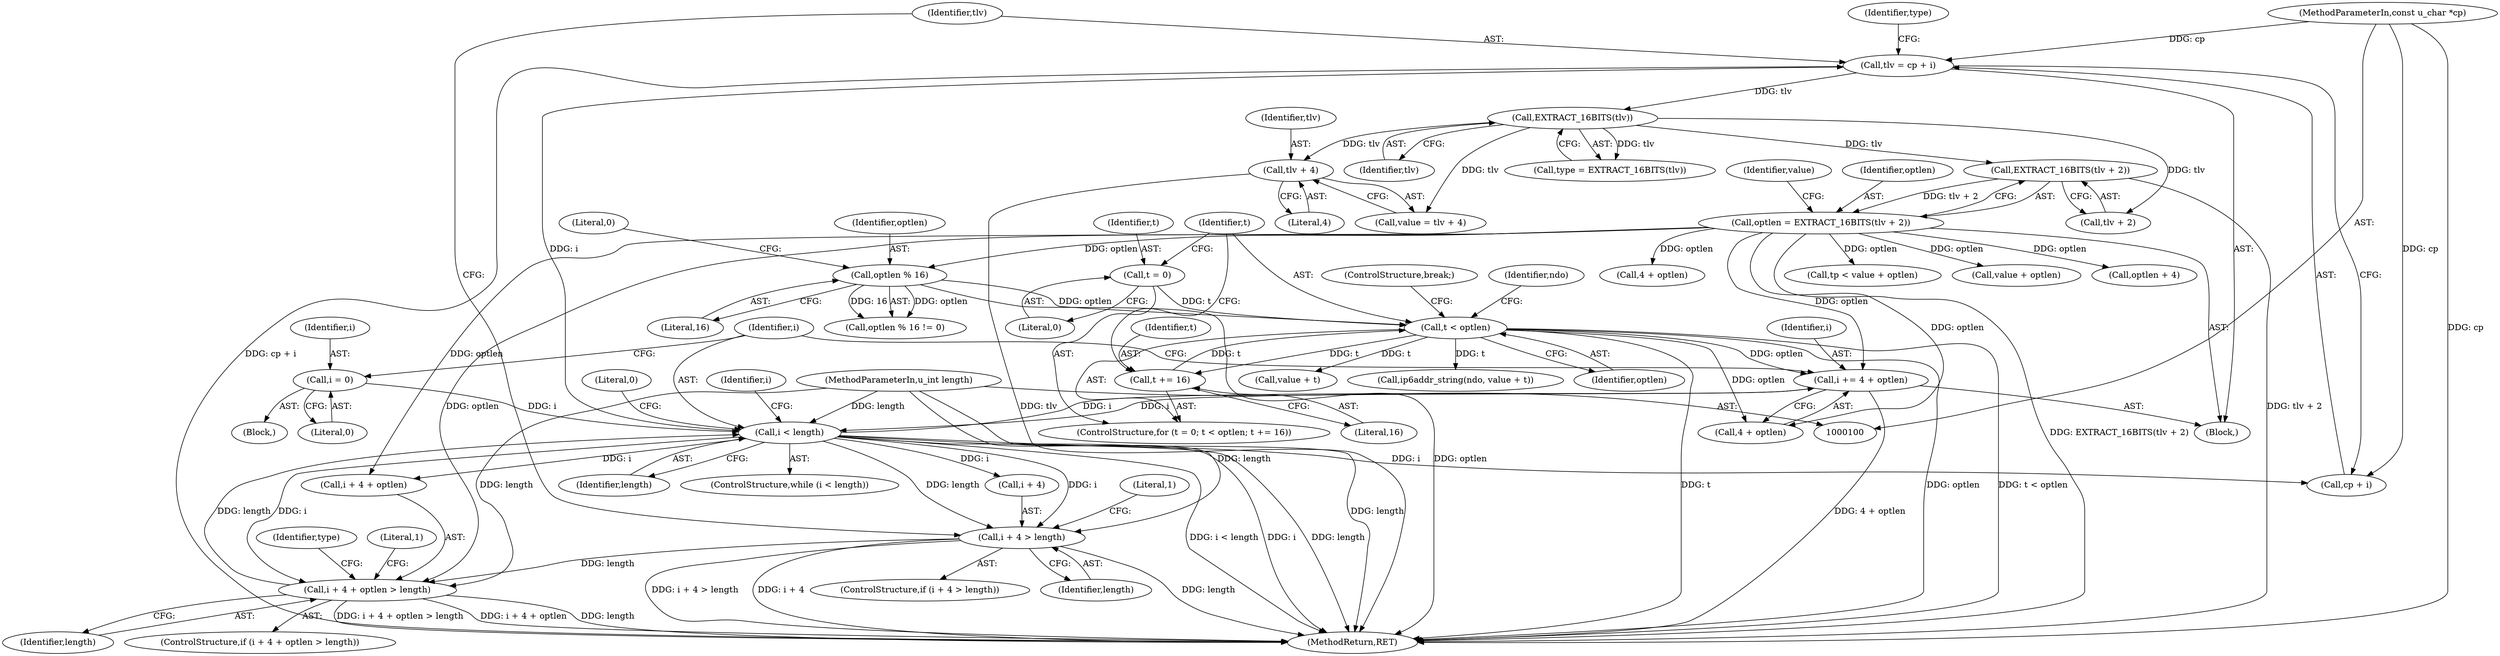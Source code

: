 digraph "0_tcpdump_39582c04cc5e34054b2936b423072fb9df2ff6ef@pointer" {
"1000146" [label="(Call,tlv + 4)"];
"1000136" [label="(Call,EXTRACT_16BITS(tlv))"];
"1000129" [label="(Call,tlv = cp + i)"];
"1000102" [label="(MethodParameterIn,const u_char *cp)"];
"1000116" [label="(Call,i < length)"];
"1000112" [label="(Call,i = 0)"];
"1000269" [label="(Call,i += 4 + optlen)"];
"1000220" [label="(Call,t < optlen)"];
"1000217" [label="(Call,t = 0)"];
"1000223" [label="(Call,t += 16)"];
"1000202" [label="(Call,optlen % 16)"];
"1000138" [label="(Call,optlen = EXTRACT_16BITS(tlv + 2))"];
"1000140" [label="(Call,EXTRACT_16BITS(tlv + 2))"];
"1000184" [label="(Call,i + 4 + optlen > length)"];
"1000121" [label="(Call,i + 4 > length)"];
"1000103" [label="(MethodParameterIn,u_int length)"];
"1000139" [label="(Identifier,optlen)"];
"1000121" [label="(Call,i + 4 > length)"];
"1000224" [label="(Identifier,t)"];
"1000128" [label="(Literal,1)"];
"1000220" [label="(Call,t < optlen)"];
"1000221" [label="(Identifier,t)"];
"1000122" [label="(Call,i + 4)"];
"1000246" [label="(Call,value + optlen)"];
"1000130" [label="(Identifier,tlv)"];
"1000137" [label="(Identifier,tlv)"];
"1000270" [label="(Identifier,i)"];
"1000223" [label="(Call,t += 16)"];
"1000222" [label="(Identifier,optlen)"];
"1000180" [label="(Call,optlen + 4)"];
"1000205" [label="(Literal,0)"];
"1000225" [label="(Literal,16)"];
"1000117" [label="(Identifier,i)"];
"1000141" [label="(Call,tlv + 2)"];
"1000204" [label="(Literal,16)"];
"1000140" [label="(Call,EXTRACT_16BITS(tlv + 2))"];
"1000113" [label="(Identifier,i)"];
"1000120" [label="(ControlStructure,if (i + 4 > length))"];
"1000184" [label="(Call,i + 4 + optlen > length)"];
"1000219" [label="(Literal,0)"];
"1000190" [label="(Identifier,length)"];
"1000119" [label="(Block,)"];
"1000118" [label="(Identifier,length)"];
"1000136" [label="(Call,EXTRACT_16BITS(tlv))"];
"1000148" [label="(Literal,4)"];
"1000135" [label="(Identifier,type)"];
"1000147" [label="(Identifier,tlv)"];
"1000271" [label="(Call,4 + optlen)"];
"1000138" [label="(Call,optlen = EXTRACT_16BITS(tlv + 2))"];
"1000216" [label="(ControlStructure,for (t = 0; t < optlen; t += 16))"];
"1000203" [label="(Identifier,optlen)"];
"1000146" [label="(Call,tlv + 4)"];
"1000183" [label="(ControlStructure,if (i + 4 + optlen > length))"];
"1000129" [label="(Call,tlv = cp + i)"];
"1000217" [label="(Call,t = 0)"];
"1000131" [label="(Call,cp + i)"];
"1000187" [label="(Call,4 + optlen)"];
"1000125" [label="(Identifier,length)"];
"1000112" [label="(Call,i = 0)"];
"1000103" [label="(MethodParameterIn,u_int length)"];
"1000102" [label="(MethodParameterIn,const u_char *cp)"];
"1000228" [label="(Identifier,ndo)"];
"1000202" [label="(Call,optlen % 16)"];
"1000275" [label="(Literal,0)"];
"1000233" [label="(Call,value + t)"];
"1000116" [label="(Call,i < length)"];
"1000269" [label="(Call,i += 4 + optlen)"];
"1000244" [label="(Call,tp < value + optlen)"];
"1000195" [label="(Identifier,type)"];
"1000115" [label="(ControlStructure,while (i < length))"];
"1000201" [label="(Call,optlen % 16 != 0)"];
"1000134" [label="(Call,type = EXTRACT_16BITS(tlv))"];
"1000114" [label="(Literal,0)"];
"1000231" [label="(Call,ip6addr_string(ndo, value + t))"];
"1000276" [label="(MethodReturn,RET)"];
"1000218" [label="(Identifier,t)"];
"1000145" [label="(Identifier,value)"];
"1000105" [label="(Block,)"];
"1000185" [label="(Call,i + 4 + optlen)"];
"1000193" [label="(Literal,1)"];
"1000236" [label="(ControlStructure,break;)"];
"1000123" [label="(Identifier,i)"];
"1000144" [label="(Call,value = tlv + 4)"];
"1000146" -> "1000144"  [label="AST: "];
"1000146" -> "1000148"  [label="CFG: "];
"1000147" -> "1000146"  [label="AST: "];
"1000148" -> "1000146"  [label="AST: "];
"1000144" -> "1000146"  [label="CFG: "];
"1000146" -> "1000276"  [label="DDG: tlv"];
"1000136" -> "1000146"  [label="DDG: tlv"];
"1000136" -> "1000134"  [label="AST: "];
"1000136" -> "1000137"  [label="CFG: "];
"1000137" -> "1000136"  [label="AST: "];
"1000134" -> "1000136"  [label="CFG: "];
"1000136" -> "1000134"  [label="DDG: tlv"];
"1000129" -> "1000136"  [label="DDG: tlv"];
"1000136" -> "1000140"  [label="DDG: tlv"];
"1000136" -> "1000141"  [label="DDG: tlv"];
"1000136" -> "1000144"  [label="DDG: tlv"];
"1000129" -> "1000119"  [label="AST: "];
"1000129" -> "1000131"  [label="CFG: "];
"1000130" -> "1000129"  [label="AST: "];
"1000131" -> "1000129"  [label="AST: "];
"1000135" -> "1000129"  [label="CFG: "];
"1000129" -> "1000276"  [label="DDG: cp + i"];
"1000102" -> "1000129"  [label="DDG: cp"];
"1000116" -> "1000129"  [label="DDG: i"];
"1000102" -> "1000100"  [label="AST: "];
"1000102" -> "1000276"  [label="DDG: cp"];
"1000102" -> "1000131"  [label="DDG: cp"];
"1000116" -> "1000115"  [label="AST: "];
"1000116" -> "1000118"  [label="CFG: "];
"1000117" -> "1000116"  [label="AST: "];
"1000118" -> "1000116"  [label="AST: "];
"1000123" -> "1000116"  [label="CFG: "];
"1000275" -> "1000116"  [label="CFG: "];
"1000116" -> "1000276"  [label="DDG: i"];
"1000116" -> "1000276"  [label="DDG: length"];
"1000116" -> "1000276"  [label="DDG: i < length"];
"1000112" -> "1000116"  [label="DDG: i"];
"1000269" -> "1000116"  [label="DDG: i"];
"1000184" -> "1000116"  [label="DDG: length"];
"1000103" -> "1000116"  [label="DDG: length"];
"1000116" -> "1000121"  [label="DDG: i"];
"1000116" -> "1000121"  [label="DDG: length"];
"1000116" -> "1000122"  [label="DDG: i"];
"1000116" -> "1000131"  [label="DDG: i"];
"1000116" -> "1000184"  [label="DDG: i"];
"1000116" -> "1000185"  [label="DDG: i"];
"1000116" -> "1000269"  [label="DDG: i"];
"1000112" -> "1000105"  [label="AST: "];
"1000112" -> "1000114"  [label="CFG: "];
"1000113" -> "1000112"  [label="AST: "];
"1000114" -> "1000112"  [label="AST: "];
"1000117" -> "1000112"  [label="CFG: "];
"1000269" -> "1000119"  [label="AST: "];
"1000269" -> "1000271"  [label="CFG: "];
"1000270" -> "1000269"  [label="AST: "];
"1000271" -> "1000269"  [label="AST: "];
"1000117" -> "1000269"  [label="CFG: "];
"1000269" -> "1000276"  [label="DDG: 4 + optlen"];
"1000220" -> "1000269"  [label="DDG: optlen"];
"1000138" -> "1000269"  [label="DDG: optlen"];
"1000220" -> "1000216"  [label="AST: "];
"1000220" -> "1000222"  [label="CFG: "];
"1000221" -> "1000220"  [label="AST: "];
"1000222" -> "1000220"  [label="AST: "];
"1000228" -> "1000220"  [label="CFG: "];
"1000236" -> "1000220"  [label="CFG: "];
"1000220" -> "1000276"  [label="DDG: t"];
"1000220" -> "1000276"  [label="DDG: optlen"];
"1000220" -> "1000276"  [label="DDG: t < optlen"];
"1000217" -> "1000220"  [label="DDG: t"];
"1000223" -> "1000220"  [label="DDG: t"];
"1000202" -> "1000220"  [label="DDG: optlen"];
"1000220" -> "1000223"  [label="DDG: t"];
"1000220" -> "1000231"  [label="DDG: t"];
"1000220" -> "1000233"  [label="DDG: t"];
"1000220" -> "1000271"  [label="DDG: optlen"];
"1000217" -> "1000216"  [label="AST: "];
"1000217" -> "1000219"  [label="CFG: "];
"1000218" -> "1000217"  [label="AST: "];
"1000219" -> "1000217"  [label="AST: "];
"1000221" -> "1000217"  [label="CFG: "];
"1000223" -> "1000216"  [label="AST: "];
"1000223" -> "1000225"  [label="CFG: "];
"1000224" -> "1000223"  [label="AST: "];
"1000225" -> "1000223"  [label="AST: "];
"1000221" -> "1000223"  [label="CFG: "];
"1000202" -> "1000201"  [label="AST: "];
"1000202" -> "1000204"  [label="CFG: "];
"1000203" -> "1000202"  [label="AST: "];
"1000204" -> "1000202"  [label="AST: "];
"1000205" -> "1000202"  [label="CFG: "];
"1000202" -> "1000276"  [label="DDG: optlen"];
"1000202" -> "1000201"  [label="DDG: optlen"];
"1000202" -> "1000201"  [label="DDG: 16"];
"1000138" -> "1000202"  [label="DDG: optlen"];
"1000138" -> "1000119"  [label="AST: "];
"1000138" -> "1000140"  [label="CFG: "];
"1000139" -> "1000138"  [label="AST: "];
"1000140" -> "1000138"  [label="AST: "];
"1000145" -> "1000138"  [label="CFG: "];
"1000138" -> "1000276"  [label="DDG: EXTRACT_16BITS(tlv + 2)"];
"1000140" -> "1000138"  [label="DDG: tlv + 2"];
"1000138" -> "1000180"  [label="DDG: optlen"];
"1000138" -> "1000184"  [label="DDG: optlen"];
"1000138" -> "1000185"  [label="DDG: optlen"];
"1000138" -> "1000187"  [label="DDG: optlen"];
"1000138" -> "1000244"  [label="DDG: optlen"];
"1000138" -> "1000246"  [label="DDG: optlen"];
"1000138" -> "1000271"  [label="DDG: optlen"];
"1000140" -> "1000141"  [label="CFG: "];
"1000141" -> "1000140"  [label="AST: "];
"1000140" -> "1000276"  [label="DDG: tlv + 2"];
"1000184" -> "1000183"  [label="AST: "];
"1000184" -> "1000190"  [label="CFG: "];
"1000185" -> "1000184"  [label="AST: "];
"1000190" -> "1000184"  [label="AST: "];
"1000193" -> "1000184"  [label="CFG: "];
"1000195" -> "1000184"  [label="CFG: "];
"1000184" -> "1000276"  [label="DDG: i + 4 + optlen"];
"1000184" -> "1000276"  [label="DDG: length"];
"1000184" -> "1000276"  [label="DDG: i + 4 + optlen > length"];
"1000121" -> "1000184"  [label="DDG: length"];
"1000103" -> "1000184"  [label="DDG: length"];
"1000121" -> "1000120"  [label="AST: "];
"1000121" -> "1000125"  [label="CFG: "];
"1000122" -> "1000121"  [label="AST: "];
"1000125" -> "1000121"  [label="AST: "];
"1000128" -> "1000121"  [label="CFG: "];
"1000130" -> "1000121"  [label="CFG: "];
"1000121" -> "1000276"  [label="DDG: length"];
"1000121" -> "1000276"  [label="DDG: i + 4 > length"];
"1000121" -> "1000276"  [label="DDG: i + 4"];
"1000103" -> "1000121"  [label="DDG: length"];
"1000103" -> "1000100"  [label="AST: "];
"1000103" -> "1000276"  [label="DDG: length"];
}
